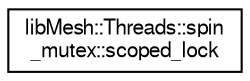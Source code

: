 digraph "Graphical Class Hierarchy"
{
  edge [fontname="FreeSans",fontsize="10",labelfontname="FreeSans",labelfontsize="10"];
  node [fontname="FreeSans",fontsize="10",shape=record];
  rankdir="LR";
  Node1 [label="libMesh::Threads::spin\l_mutex::scoped_lock",height=0.2,width=0.4,color="black", fillcolor="white", style="filled",URL="$classlibMesh_1_1Threads_1_1spin__mutex_1_1scoped__lock.html"];
}
